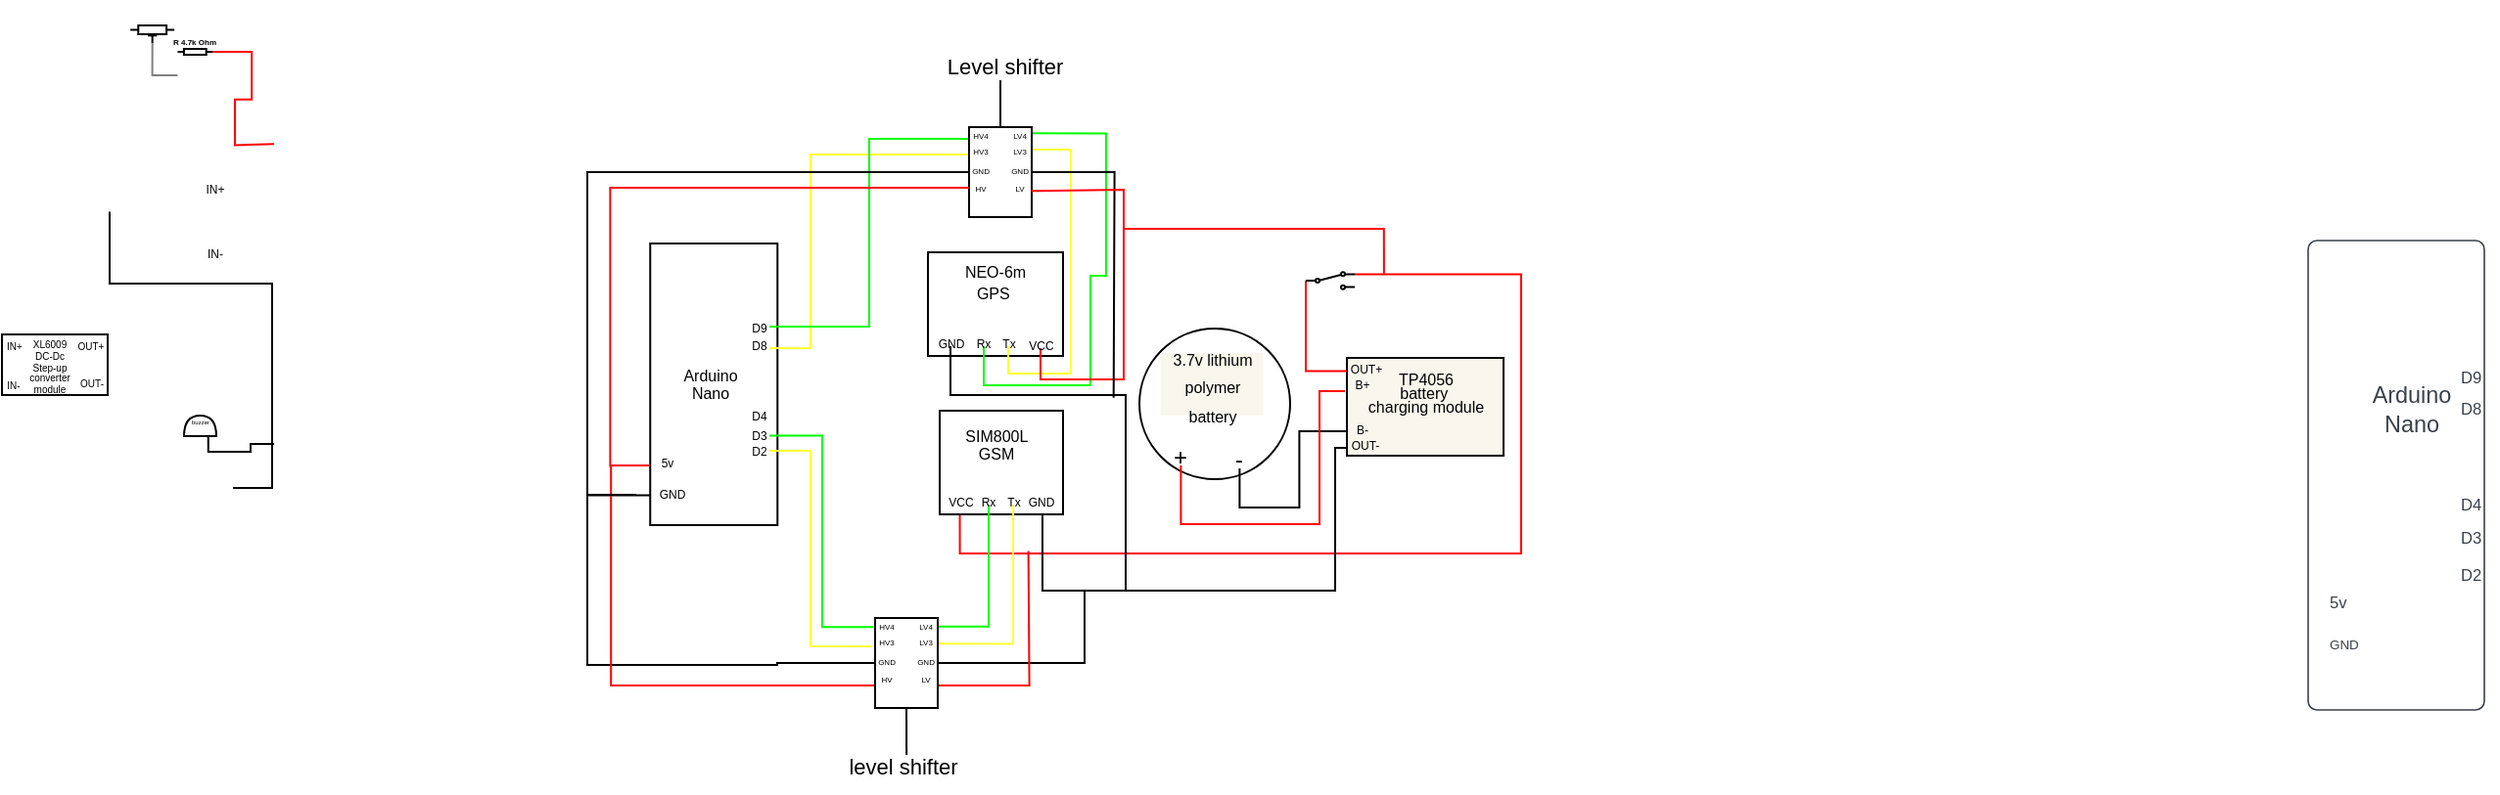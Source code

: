 <mxfile version="21.3.8" type="github" pages="2">
  <diagram name="Page-1" id="w3ou2ximmR7FDdTrQUAE">
    <mxGraphModel dx="1006" dy="354" grid="0" gridSize="10" guides="1" tooltips="1" connect="1" arrows="1" fold="1" page="0" pageScale="1" pageWidth="850" pageHeight="1100" background="#ffffff" math="0" shadow="0">
      <root>
        <mxCell id="0" />
        <mxCell id="1" parent="0" />
        <mxCell id="W1JwzDyjh-5Lb7JO-28k-3" value="" style="ellipse;whiteSpace=wrap;html=1;aspect=fixed;fillColor=#ffffff;strokeColor=#000000;" parent="1" vertex="1">
          <mxGeometry x="573" y="355" width="77" height="77" as="geometry" />
        </mxCell>
        <mxCell id="W1JwzDyjh-5Lb7JO-28k-4" value="&lt;font color=&quot;#000000&quot; style=&quot;font-size: 8px;&quot;&gt;3.7v lithium polymer battery&lt;/font&gt;" style="text;html=1;strokeColor=none;fillColor=#f9f7ed;align=center;verticalAlign=middle;whiteSpace=wrap;rounded=0;" parent="1" vertex="1">
          <mxGeometry x="583.75" y="367.5" width="52.5" height="32" as="geometry" />
        </mxCell>
        <mxCell id="W1JwzDyjh-5Lb7JO-28k-10" value="" style="rounded=0;whiteSpace=wrap;html=1;rotation=90;strokeColor=#000000;gradientColor=none;fillColor=#FFFFFF;" parent="1" vertex="1">
          <mxGeometry x="283.63" y="351" width="144" height="65" as="geometry" />
        </mxCell>
        <mxCell id="W1JwzDyjh-5Lb7JO-28k-14" style="edgeStyle=orthogonalEdgeStyle;rounded=0;orthogonalLoop=1;jettySize=auto;html=1;exitX=0.5;exitY=1;exitDx=0;exitDy=0;" parent="1" edge="1">
          <mxGeometry relative="1" as="geometry">
            <mxPoint x="455" y="350" as="sourcePoint" />
            <mxPoint x="455" y="350" as="targetPoint" />
          </mxGeometry>
        </mxCell>
        <mxCell id="W1JwzDyjh-5Lb7JO-28k-15" value="&lt;span style=&quot;background-color: rgb(255, 255, 255);&quot;&gt;&lt;br&gt;&lt;/span&gt;" style="rounded=0;whiteSpace=wrap;html=1;fillColor=#f9f7ed;strokeColor=#000000;" parent="1" vertex="1">
          <mxGeometry x="679" y="370" width="80" height="50" as="geometry" />
        </mxCell>
        <mxCell id="W1JwzDyjh-5Lb7JO-28k-19" value="" style="html=1;overflow=block;blockSpacing=1;whiteSpace=wrap;fontSize=13;spacing=3.8;strokeColor=#3a414a;strokeOpacity=100;rounded=1;absoluteArcSize=1;arcSize=9;strokeWidth=0.8;lucidId=OqS5bqNVhKmD;" parent="1" vertex="1">
          <mxGeometry x="1170" y="310" width="90" height="240" as="geometry" />
        </mxCell>
        <mxCell id="W1JwzDyjh-5Lb7JO-28k-20" value="Arduino&#xa;Nano" style="html=1;overflow=block;blockSpacing=1;whiteSpace=wrap;fontSize=11.7;fontColor=#3a414a;spacing=3.8;strokeOpacity=0;fillOpacity=0;rounded=1;absoluteArcSize=1;arcSize=9;fillColor=#ffffff;strokeWidth=0.8;lucidId=nbZ5cKQdmuqg;" parent="1" vertex="1">
          <mxGeometry x="1193" y="373" width="60" height="46" as="geometry" />
        </mxCell>
        <mxCell id="W1JwzDyjh-5Lb7JO-28k-21" value="GND" style="html=1;overflow=block;blockSpacing=1;whiteSpace=wrap;fontSize=6.7;fontColor=#3a414a;align=left;spacing=3.8;verticalAlign=top;strokeColor=none;fillOpacity=0;fillColor=#ffffff;strokeWidth=0;lucidId=scZ56mlb3IZD;" parent="1" vertex="1">
          <mxGeometry x="1178" y="510" width="22" height="15" as="geometry" />
        </mxCell>
        <mxCell id="W1JwzDyjh-5Lb7JO-28k-22" value="5v" style="html=1;overflow=block;blockSpacing=1;whiteSpace=wrap;fontSize=8.3;fontColor=#3a414a;align=left;spacing=3.8;verticalAlign=top;strokeColor=none;fillOpacity=0;fillColor=#ffffff;strokeWidth=0;lucidId=CcZ5YFzEqV34;" parent="1" vertex="1">
          <mxGeometry x="1178" y="488" width="22" height="17" as="geometry" />
        </mxCell>
        <mxCell id="W1JwzDyjh-5Lb7JO-28k-23" value="D2" style="html=1;overflow=block;blockSpacing=1;whiteSpace=wrap;fontSize=8.3;fontColor=#3a414a;align=left;spacing=3.8;verticalAlign=top;strokeColor=none;fillOpacity=0;fillColor=#ffffff;strokeWidth=0;lucidId=dv25vBCfU8yK;" parent="1" vertex="1">
          <mxGeometry x="1245" y="474" width="22" height="17" as="geometry" />
        </mxCell>
        <mxCell id="W1JwzDyjh-5Lb7JO-28k-24" value="D3" style="html=1;overflow=block;blockSpacing=1;whiteSpace=wrap;fontSize=8.3;fontColor=#3a414a;align=left;spacing=3.8;verticalAlign=top;strokeColor=none;fillOpacity=0;fillColor=#ffffff;strokeWidth=0;lucidId=mv25soP66xno;" parent="1" vertex="1">
          <mxGeometry x="1245" y="455" width="22" height="17" as="geometry" />
        </mxCell>
        <mxCell id="W1JwzDyjh-5Lb7JO-28k-25" value="D4" style="html=1;overflow=block;blockSpacing=1;whiteSpace=wrap;fontSize=8.3;fontColor=#3a414a;align=left;spacing=3.8;verticalAlign=top;strokeColor=none;fillOpacity=0;fillColor=#ffffff;strokeWidth=0;lucidId=tv25OOamlNCk;" parent="1" vertex="1">
          <mxGeometry x="1245" y="438" width="22" height="17" as="geometry" />
        </mxCell>
        <mxCell id="W1JwzDyjh-5Lb7JO-28k-26" value="D8" style="html=1;overflow=block;blockSpacing=1;whiteSpace=wrap;fontSize=8.3;fontColor=#3a414a;align=left;spacing=3.8;verticalAlign=top;strokeColor=none;fillOpacity=0;fillColor=#ffffff;strokeWidth=0;lucidId=Xv25m2dBFKM0;" parent="1" vertex="1">
          <mxGeometry x="1245" y="389" width="22" height="17" as="geometry" />
        </mxCell>
        <mxCell id="W1JwzDyjh-5Lb7JO-28k-27" value="D9" style="html=1;overflow=block;blockSpacing=1;whiteSpace=wrap;fontSize=8.3;fontColor=#3a414a;align=left;spacing=3.8;verticalAlign=top;strokeColor=none;fillOpacity=0;fillColor=#ffffff;strokeWidth=0;lucidId=4v25DSY~jh0V;" parent="1" vertex="1">
          <mxGeometry x="1245" y="373" width="22" height="17" as="geometry" />
        </mxCell>
        <mxCell id="W1JwzDyjh-5Lb7JO-28k-35" value="&lt;p style=&quot;line-height: 40%;&quot;&gt;&lt;font style=&quot;font-size: 8px;&quot;&gt;TP4056&lt;br&gt;battery&amp;nbsp;&lt;br&gt;charging module&lt;/font&gt;&lt;/p&gt;" style="text;html=1;strokeColor=none;fillColor=none;align=center;verticalAlign=middle;whiteSpace=wrap;rounded=0;" parent="1" vertex="1">
          <mxGeometry x="685.5" y="378" width="67" height="19" as="geometry" />
        </mxCell>
        <mxCell id="W1JwzDyjh-5Lb7JO-28k-36" style="edgeStyle=orthogonalEdgeStyle;rounded=0;orthogonalLoop=1;jettySize=auto;html=1;exitX=0.5;exitY=1;exitDx=0;exitDy=0;" parent="1" source="W1JwzDyjh-5Lb7JO-28k-35" target="W1JwzDyjh-5Lb7JO-28k-35" edge="1">
          <mxGeometry relative="1" as="geometry" />
        </mxCell>
        <mxCell id="W1JwzDyjh-5Lb7JO-28k-37" value="&lt;font style=&quot;font-size: 6px;&quot;&gt;B+&lt;/font&gt;" style="text;html=1;strokeColor=none;fillColor=none;align=center;verticalAlign=middle;whiteSpace=wrap;rounded=0;" parent="1" vertex="1">
          <mxGeometry x="679" y="379" width="16" height="5" as="geometry" />
        </mxCell>
        <mxCell id="W1JwzDyjh-5Lb7JO-28k-38" value="&lt;font style=&quot;font-size: 6px;&quot;&gt;B-&lt;/font&gt;" style="text;html=1;strokeColor=none;fillColor=none;align=center;verticalAlign=middle;whiteSpace=wrap;rounded=0;" parent="1" vertex="1">
          <mxGeometry x="681" y="401.75" width="12" height="6" as="geometry" />
        </mxCell>
        <mxCell id="rRu1KaiK5S_scD4Gt0w_-94" style="edgeStyle=orthogonalEdgeStyle;rounded=0;orthogonalLoop=1;jettySize=auto;html=1;entryX=0.163;entryY=0.996;entryDx=0;entryDy=0;entryPerimeter=0;endArrow=none;endFill=0;strokeColor=#FF0000;exitX=1;exitY=0.12;exitDx=0;exitDy=0;" edge="1" parent="1" source="rRu1KaiK5S_scD4Gt0w_-187" target="W1JwzDyjh-5Lb7JO-28k-62">
          <mxGeometry relative="1" as="geometry">
            <mxPoint x="667" y="371" as="sourcePoint" />
            <Array as="points">
              <mxPoint x="768" y="327" />
              <mxPoint x="768" y="470" />
              <mxPoint x="481" y="470" />
            </Array>
          </mxGeometry>
        </mxCell>
        <mxCell id="W1JwzDyjh-5Lb7JO-28k-39" value="&lt;font style=&quot;font-size: 6px;&quot;&gt;OUT+&lt;/font&gt;" style="text;html=1;strokeColor=none;fillColor=none;align=center;verticalAlign=middle;whiteSpace=wrap;rounded=0;" parent="1" vertex="1">
          <mxGeometry x="681" y="368" width="16" height="11" as="geometry" />
        </mxCell>
        <mxCell id="rRu1KaiK5S_scD4Gt0w_-95" style="edgeStyle=orthogonalEdgeStyle;rounded=0;orthogonalLoop=1;jettySize=auto;html=1;exitX=0;exitY=1;exitDx=0;exitDy=0;entryX=0.833;entryY=0.982;entryDx=0;entryDy=0;entryPerimeter=0;endArrow=none;endFill=0;" edge="1" parent="1" source="W1JwzDyjh-5Lb7JO-28k-40" target="W1JwzDyjh-5Lb7JO-28k-62">
          <mxGeometry relative="1" as="geometry">
            <Array as="points">
              <mxPoint x="673" y="416" />
              <mxPoint x="673" y="489" />
              <mxPoint x="524" y="489" />
            </Array>
          </mxGeometry>
        </mxCell>
        <mxCell id="W1JwzDyjh-5Lb7JO-28k-40" value="&lt;font style=&quot;font-size: 6px;&quot;&gt;OUT-&lt;/font&gt;" style="text;html=1;strokeColor=none;fillColor=none;align=center;verticalAlign=middle;whiteSpace=wrap;rounded=0;" parent="1" vertex="1">
          <mxGeometry x="679" y="410" width="19" height="6" as="geometry" />
        </mxCell>
        <mxCell id="W1JwzDyjh-5Lb7JO-28k-43" value="&lt;font style=&quot;font-size: 6px;&quot;&gt;IN+&lt;/font&gt;" style="text;html=1;strokeColor=none;fillColor=none;align=center;verticalAlign=middle;whiteSpace=wrap;rounded=0;" parent="1" vertex="1">
          <mxGeometry x="71" y="267" width="60" height="30" as="geometry" />
        </mxCell>
        <mxCell id="W1JwzDyjh-5Lb7JO-28k-44" value="&lt;font style=&quot;font-size: 6px;&quot;&gt;IN-&lt;/font&gt;" style="text;html=1;strokeColor=none;fillColor=none;align=center;verticalAlign=middle;whiteSpace=wrap;rounded=0;" parent="1" vertex="1">
          <mxGeometry x="71" y="300" width="60" height="30" as="geometry" />
        </mxCell>
        <mxCell id="rRu1KaiK5S_scD4Gt0w_-93" style="edgeStyle=orthogonalEdgeStyle;rounded=0;orthogonalLoop=1;jettySize=auto;html=1;exitX=0.5;exitY=1;exitDx=0;exitDy=0;entryX=0;entryY=0.75;entryDx=0;entryDy=0;endArrow=none;endFill=0;" edge="1" parent="1" source="W1JwzDyjh-5Lb7JO-28k-46" target="W1JwzDyjh-5Lb7JO-28k-15">
          <mxGeometry relative="1" as="geometry" />
        </mxCell>
        <mxCell id="W1JwzDyjh-5Lb7JO-28k-46" value="-" style="text;html=1;strokeColor=none;fillColor=none;align=center;verticalAlign=middle;whiteSpace=wrap;rounded=0;" parent="1" vertex="1">
          <mxGeometry x="618" y="417.5" width="12.37" height="9" as="geometry" />
        </mxCell>
        <mxCell id="rRu1KaiK5S_scD4Gt0w_-92" style="edgeStyle=orthogonalEdgeStyle;rounded=0;orthogonalLoop=1;jettySize=auto;html=1;exitX=0.5;exitY=1;exitDx=0;exitDy=0;endArrow=none;endFill=0;strokeColor=#FF0000;" edge="1" parent="1" source="W1JwzDyjh-5Lb7JO-28k-49">
          <mxGeometry relative="1" as="geometry">
            <mxPoint x="678" y="387" as="targetPoint" />
            <Array as="points">
              <mxPoint x="594" y="455" />
              <mxPoint x="665" y="455" />
              <mxPoint x="665" y="387" />
            </Array>
          </mxGeometry>
        </mxCell>
        <mxCell id="W1JwzDyjh-5Lb7JO-28k-49" value="+" style="text;html=1;strokeColor=none;fillColor=none;align=center;verticalAlign=middle;whiteSpace=wrap;rounded=0;" parent="1" vertex="1">
          <mxGeometry x="588" y="416" width="12.37" height="9" as="geometry" />
        </mxCell>
        <mxCell id="oKN5VsouLlYCjmqSgxn1-16" style="edgeStyle=orthogonalEdgeStyle;rounded=0;orthogonalLoop=1;jettySize=auto;html=1;exitX=0;exitY=0.5;exitDx=0;exitDy=0;entryX=1;entryY=0.5;entryDx=0;entryDy=0;entryPerimeter=0;strokeColor=#FF0000;endArrow=none;endFill=0;" parent="1" target="oKN5VsouLlYCjmqSgxn1-9" edge="1">
          <mxGeometry relative="1" as="geometry">
            <mxPoint x="131.0" y="260.66" as="sourcePoint" />
          </mxGeometry>
        </mxCell>
        <mxCell id="W1JwzDyjh-5Lb7JO-28k-62" value="" style="rounded=0;whiteSpace=wrap;html=1;" parent="1" vertex="1">
          <mxGeometry x="471" y="397" width="63" height="53" as="geometry" />
        </mxCell>
        <mxCell id="W1JwzDyjh-5Lb7JO-28k-63" value="&lt;p style=&quot;line-height: 60%;&quot;&gt;&lt;font style=&quot;font-size: 8px;&quot;&gt;SIM800L GSM&lt;/font&gt;&lt;/p&gt;" style="text;html=1;strokeColor=none;fillColor=none;align=center;verticalAlign=middle;whiteSpace=wrap;rounded=0;" parent="1" vertex="1">
          <mxGeometry x="483.5" y="406" width="32" height="16" as="geometry" />
        </mxCell>
        <mxCell id="W1JwzDyjh-5Lb7JO-28k-65" value="&lt;font style=&quot;font-size: 6px;&quot;&gt;VCC&lt;/font&gt;" style="text;html=1;strokeColor=none;fillColor=none;align=center;verticalAlign=middle;whiteSpace=wrap;rounded=0;" parent="1" vertex="1">
          <mxGeometry x="475" y="438" width="14" height="7" as="geometry" />
        </mxCell>
        <mxCell id="rRu1KaiK5S_scD4Gt0w_-88" style="edgeStyle=orthogonalEdgeStyle;rounded=0;orthogonalLoop=1;jettySize=auto;html=1;exitX=0.5;exitY=1;exitDx=0;exitDy=0;entryX=1.004;entryY=0.095;entryDx=0;entryDy=0;entryPerimeter=0;strokeColor=#00FF00;endArrow=none;endFill=0;" edge="1" parent="1" source="W1JwzDyjh-5Lb7JO-28k-66" target="rRu1KaiK5S_scD4Gt0w_-11">
          <mxGeometry relative="1" as="geometry" />
        </mxCell>
        <mxCell id="W1JwzDyjh-5Lb7JO-28k-66" value="&lt;font style=&quot;font-size: 6px;&quot;&gt;Rx&lt;/font&gt;" style="text;html=1;strokeColor=none;fillColor=none;align=center;verticalAlign=middle;whiteSpace=wrap;rounded=0;" parent="1" vertex="1">
          <mxGeometry x="489" y="438" width="14" height="7" as="geometry" />
        </mxCell>
        <mxCell id="rRu1KaiK5S_scD4Gt0w_-89" style="edgeStyle=orthogonalEdgeStyle;rounded=0;orthogonalLoop=1;jettySize=auto;html=1;exitX=0.5;exitY=1;exitDx=0;exitDy=0;entryX=0.996;entryY=0.286;entryDx=0;entryDy=0;entryPerimeter=0;strokeColor=#FFFF33;endArrow=none;endFill=0;" edge="1" parent="1" source="W1JwzDyjh-5Lb7JO-28k-67" target="rRu1KaiK5S_scD4Gt0w_-11">
          <mxGeometry relative="1" as="geometry" />
        </mxCell>
        <mxCell id="W1JwzDyjh-5Lb7JO-28k-67" value="&lt;font style=&quot;font-size: 6px;&quot;&gt;Tx&lt;/font&gt;" style="text;html=1;strokeColor=none;fillColor=none;align=center;verticalAlign=middle;whiteSpace=wrap;rounded=0;" parent="1" vertex="1">
          <mxGeometry x="501.5" y="438" width="14" height="7" as="geometry" />
        </mxCell>
        <mxCell id="W1JwzDyjh-5Lb7JO-28k-68" value="&lt;font style=&quot;font-size: 6px;&quot;&gt;GND&lt;/font&gt;" style="text;html=1;strokeColor=none;fillColor=none;align=center;verticalAlign=middle;whiteSpace=wrap;rounded=0;" parent="1" vertex="1">
          <mxGeometry x="515.5" y="438" width="14" height="7" as="geometry" />
        </mxCell>
        <mxCell id="W1JwzDyjh-5Lb7JO-28k-80" value="&lt;p style=&quot;line-height: 60%;&quot;&gt;&lt;font style=&quot;font-size: 8px;&quot;&gt;Arduino Nano&lt;/font&gt;&lt;/p&gt;" style="text;html=1;strokeColor=none;fillColor=none;align=center;verticalAlign=middle;whiteSpace=wrap;rounded=0;" parent="1" vertex="1">
          <mxGeometry x="341" y="372.25" width="25.5" height="22" as="geometry" />
        </mxCell>
        <mxCell id="W1JwzDyjh-5Lb7JO-28k-81" value="&lt;font style=&quot;font-size: 6px;&quot;&gt;5v&lt;/font&gt;" style="text;html=1;strokeColor=none;fillColor=none;align=center;verticalAlign=middle;whiteSpace=wrap;rounded=0;" parent="1" vertex="1">
          <mxGeometry x="326.5" y="419" width="10" height="6" as="geometry" />
        </mxCell>
        <mxCell id="W1JwzDyjh-5Lb7JO-28k-82" value="&lt;font style=&quot;font-size: 6px;&quot;&gt;GND&lt;/font&gt;" style="text;html=1;strokeColor=none;fillColor=none;align=center;verticalAlign=middle;whiteSpace=wrap;rounded=0;" parent="1" vertex="1">
          <mxGeometry x="326.5" y="435" width="14.5" height="6" as="geometry" />
        </mxCell>
        <mxCell id="rRu1KaiK5S_scD4Gt0w_-91" style="edgeStyle=orthogonalEdgeStyle;rounded=0;orthogonalLoop=1;jettySize=auto;html=1;exitX=1;exitY=0.75;exitDx=0;exitDy=0;entryX=-0.046;entryY=0.314;entryDx=0;entryDy=0;entryPerimeter=0;endArrow=none;endFill=0;strokeColor=#FFFF33;" edge="1" parent="1" source="W1JwzDyjh-5Lb7JO-28k-85" target="rRu1KaiK5S_scD4Gt0w_-11">
          <mxGeometry relative="1" as="geometry">
            <Array as="points">
              <mxPoint x="405" y="418" />
              <mxPoint x="405" y="517" />
            </Array>
          </mxGeometry>
        </mxCell>
        <mxCell id="W1JwzDyjh-5Lb7JO-28k-85" value="&lt;font style=&quot;font-size: 6px;&quot;&gt;D2&lt;/font&gt;" style="text;html=1;strokeColor=none;fillColor=none;align=center;verticalAlign=middle;whiteSpace=wrap;rounded=0;" parent="1" vertex="1">
          <mxGeometry x="374" y="413" width="10" height="6" as="geometry" />
        </mxCell>
        <mxCell id="rRu1KaiK5S_scD4Gt0w_-90" style="edgeStyle=orthogonalEdgeStyle;rounded=0;orthogonalLoop=1;jettySize=auto;html=1;exitX=1;exitY=0.75;exitDx=0;exitDy=0;entryX=-0.021;entryY=0.101;entryDx=0;entryDy=0;entryPerimeter=0;endArrow=none;endFill=0;strokeColor=#00FF00;" edge="1" parent="1" source="W1JwzDyjh-5Lb7JO-28k-86" target="rRu1KaiK5S_scD4Gt0w_-11">
          <mxGeometry relative="1" as="geometry" />
        </mxCell>
        <mxCell id="W1JwzDyjh-5Lb7JO-28k-86" value="&lt;font style=&quot;font-size: 6px;&quot;&gt;D3&lt;/font&gt;" style="text;html=1;strokeColor=none;fillColor=none;align=center;verticalAlign=middle;whiteSpace=wrap;rounded=0;" parent="1" vertex="1">
          <mxGeometry x="374" y="405.25" width="10" height="6" as="geometry" />
        </mxCell>
        <mxCell id="W1JwzDyjh-5Lb7JO-28k-87" value="&lt;font style=&quot;font-size: 6px;&quot;&gt;D4&lt;/font&gt;" style="text;html=1;strokeColor=none;fillColor=none;align=center;verticalAlign=middle;whiteSpace=wrap;rounded=0;" parent="1" vertex="1">
          <mxGeometry x="374" y="394.5" width="10" height="6" as="geometry" />
        </mxCell>
        <mxCell id="rRu1KaiK5S_scD4Gt0w_-135" style="edgeStyle=orthogonalEdgeStyle;rounded=0;orthogonalLoop=1;jettySize=auto;html=1;exitX=1;exitY=1;exitDx=0;exitDy=0;entryX=-0.003;entryY=0.296;entryDx=0;entryDy=0;endArrow=none;endFill=0;entryPerimeter=0;strokeColor=#FFFF33;" edge="1" parent="1" source="W1JwzDyjh-5Lb7JO-28k-88" target="rRu1KaiK5S_scD4Gt0w_-123">
          <mxGeometry relative="1" as="geometry">
            <mxPoint x="418" y="362" as="targetPoint" />
            <Array as="points">
              <mxPoint x="405" y="365" />
              <mxPoint x="405" y="266" />
              <mxPoint x="486" y="266" />
            </Array>
          </mxGeometry>
        </mxCell>
        <mxCell id="W1JwzDyjh-5Lb7JO-28k-88" value="&lt;font style=&quot;font-size: 6px;&quot;&gt;D8&lt;/font&gt;" style="text;html=1;strokeColor=none;fillColor=none;align=center;verticalAlign=middle;whiteSpace=wrap;rounded=0;" parent="1" vertex="1">
          <mxGeometry x="374" y="359" width="10" height="6" as="geometry" />
        </mxCell>
        <mxCell id="rRu1KaiK5S_scD4Gt0w_-134" style="edgeStyle=orthogonalEdgeStyle;rounded=0;orthogonalLoop=1;jettySize=auto;html=1;exitX=1;exitY=0.75;exitDx=0;exitDy=0;entryX=0.004;entryY=0.119;entryDx=0;entryDy=0;entryPerimeter=0;endArrow=none;endFill=0;strokeColor=#00FF00;" edge="1" parent="1" source="W1JwzDyjh-5Lb7JO-28k-89" target="rRu1KaiK5S_scD4Gt0w_-123">
          <mxGeometry relative="1" as="geometry">
            <Array as="points">
              <mxPoint x="435" y="354" />
              <mxPoint x="435" y="258" />
              <mxPoint x="486" y="258" />
            </Array>
          </mxGeometry>
        </mxCell>
        <mxCell id="W1JwzDyjh-5Lb7JO-28k-89" value="&lt;font style=&quot;font-size: 6px;&quot;&gt;D9&lt;/font&gt;" style="text;html=1;strokeColor=none;fillColor=none;align=center;verticalAlign=middle;whiteSpace=wrap;rounded=0;" parent="1" vertex="1">
          <mxGeometry x="374" y="349.5" width="10" height="6" as="geometry" />
        </mxCell>
        <mxCell id="W1JwzDyjh-5Lb7JO-28k-104" value="" style="rounded=0;whiteSpace=wrap;html=1;" parent="1" vertex="1">
          <mxGeometry x="465" y="316" width="69" height="53" as="geometry" />
        </mxCell>
        <mxCell id="W1JwzDyjh-5Lb7JO-28k-105" value="&lt;p style=&quot;line-height: 70%;&quot;&gt;&lt;font style=&quot;font-size: 8px;&quot;&gt;NEO-6m GPS&amp;nbsp;&lt;/font&gt;&lt;/p&gt;" style="text;html=1;strokeColor=none;fillColor=none;align=center;verticalAlign=middle;whiteSpace=wrap;rounded=0;" parent="1" vertex="1">
          <mxGeometry x="480" y="322" width="39" height="17" as="geometry" />
        </mxCell>
        <mxCell id="rRu1KaiK5S_scD4Gt0w_-132" style="edgeStyle=orthogonalEdgeStyle;rounded=0;orthogonalLoop=1;jettySize=auto;html=1;exitX=0.5;exitY=1;exitDx=0;exitDy=0;entryX=0.964;entryY=0.069;entryDx=0;entryDy=0;entryPerimeter=0;endArrow=none;endFill=0;strokeColor=#00FF00;" edge="1" parent="1" source="W1JwzDyjh-5Lb7JO-28k-109" target="rRu1KaiK5S_scD4Gt0w_-123">
          <mxGeometry relative="1" as="geometry">
            <mxPoint x="521" y="261" as="targetPoint" />
            <Array as="points">
              <mxPoint x="494" y="384" />
              <mxPoint x="548" y="384" />
              <mxPoint x="548" y="328" />
              <mxPoint x="556" y="328" />
              <mxPoint x="556" y="255" />
            </Array>
          </mxGeometry>
        </mxCell>
        <mxCell id="W1JwzDyjh-5Lb7JO-28k-109" value="&lt;font style=&quot;font-size: 6px;&quot;&gt;Rx&lt;/font&gt;" style="text;html=1;strokeColor=none;fillColor=none;align=center;verticalAlign=middle;whiteSpace=wrap;rounded=0;" parent="1" vertex="1">
          <mxGeometry x="489" y="358" width="9" height="6" as="geometry" />
        </mxCell>
        <mxCell id="rRu1KaiK5S_scD4Gt0w_-133" style="edgeStyle=orthogonalEdgeStyle;rounded=0;orthogonalLoop=1;jettySize=auto;html=1;exitX=0.5;exitY=1;exitDx=0;exitDy=0;entryX=1;entryY=0.25;entryDx=0;entryDy=0;endArrow=none;endFill=0;strokeColor=#FFFF33;" edge="1" parent="1" source="W1JwzDyjh-5Lb7JO-28k-111" target="rRu1KaiK5S_scD4Gt0w_-123">
          <mxGeometry relative="1" as="geometry">
            <Array as="points">
              <mxPoint x="506" y="378" />
              <mxPoint x="538" y="378" />
              <mxPoint x="538" y="264" />
            </Array>
          </mxGeometry>
        </mxCell>
        <mxCell id="W1JwzDyjh-5Lb7JO-28k-111" value="&lt;font style=&quot;font-size: 6px;&quot;&gt;Tx&lt;/font&gt;" style="text;html=1;strokeColor=none;fillColor=none;align=center;verticalAlign=middle;whiteSpace=wrap;rounded=0;" parent="1" vertex="1">
          <mxGeometry x="501.5" y="358" width="9" height="6" as="geometry" />
        </mxCell>
        <mxCell id="rRu1KaiK5S_scD4Gt0w_-199" style="edgeStyle=orthogonalEdgeStyle;rounded=0;orthogonalLoop=1;jettySize=auto;html=1;exitX=0.5;exitY=1;exitDx=0;exitDy=0;endArrow=none;endFill=0;" edge="1" parent="1" source="W1JwzDyjh-5Lb7JO-28k-114">
          <mxGeometry relative="1" as="geometry">
            <mxPoint x="560" y="489" as="targetPoint" />
            <Array as="points">
              <mxPoint x="477" y="389" />
              <mxPoint x="566" y="389" />
              <mxPoint x="566" y="489" />
            </Array>
          </mxGeometry>
        </mxCell>
        <mxCell id="W1JwzDyjh-5Lb7JO-28k-114" value="&lt;font style=&quot;font-size: 6px;&quot;&gt;GND&lt;/font&gt;" style="text;html=1;strokeColor=none;fillColor=none;align=center;verticalAlign=middle;whiteSpace=wrap;rounded=0;" parent="1" vertex="1">
          <mxGeometry x="469.5" y="357" width="14" height="7" as="geometry" />
        </mxCell>
        <mxCell id="rRu1KaiK5S_scD4Gt0w_-201" style="edgeStyle=orthogonalEdgeStyle;rounded=0;orthogonalLoop=1;jettySize=auto;html=1;exitX=0.5;exitY=1;exitDx=0;exitDy=0;endArrow=none;endFill=0;strokeColor=#FF0000;" edge="1" parent="1" source="W1JwzDyjh-5Lb7JO-28k-115">
          <mxGeometry relative="1" as="geometry">
            <mxPoint x="697.938" y="326.864" as="targetPoint" />
            <Array as="points">
              <mxPoint x="523" y="381" />
              <mxPoint x="565" y="381" />
              <mxPoint x="565" y="304" />
              <mxPoint x="698" y="304" />
            </Array>
          </mxGeometry>
        </mxCell>
        <mxCell id="W1JwzDyjh-5Lb7JO-28k-115" value="&lt;font style=&quot;font-size: 6px;&quot;&gt;VCC&lt;/font&gt;" style="text;html=1;strokeColor=none;fillColor=none;align=center;verticalAlign=middle;whiteSpace=wrap;rounded=0;" parent="1" vertex="1">
          <mxGeometry x="515.5" y="358" width="14" height="7" as="geometry" />
        </mxCell>
        <mxCell id="W1JwzDyjh-5Lb7JO-28k-126" value="" style="shape=or;whiteSpace=wrap;html=1;rotation=-90;" parent="1" vertex="1">
          <mxGeometry x="88" y="396.5" width="10.5" height="16.5" as="geometry" />
        </mxCell>
        <mxCell id="RSaB5xHmMBpHj-FJSOeQ-9" style="edgeStyle=orthogonalEdgeStyle;rounded=0;orthogonalLoop=1;jettySize=auto;html=1;exitX=0;exitY=0.75;exitDx=0;exitDy=0;exitPerimeter=0;endArrow=none;endFill=0;" parent="1" source="W1JwzDyjh-5Lb7JO-28k-126" edge="1">
          <mxGeometry relative="1" as="geometry">
            <mxPoint x="129.993" y="414.088" as="targetPoint" />
            <Array as="points">
              <mxPoint x="97" y="418" />
              <mxPoint x="119" y="418" />
              <mxPoint x="119" y="414" />
              <mxPoint x="131" y="414" />
            </Array>
          </mxGeometry>
        </mxCell>
        <mxCell id="W1JwzDyjh-5Lb7JO-28k-166" value="&lt;font style=&quot;font-size: 3px;&quot;&gt;buzzer&lt;/font&gt;" style="text;html=1;strokeColor=none;fillColor=none;align=center;verticalAlign=middle;whiteSpace=wrap;rounded=0;" parent="1" vertex="1">
          <mxGeometry x="81.75" y="394.25" width="23" height="11" as="geometry" />
        </mxCell>
        <mxCell id="oKN5VsouLlYCjmqSgxn1-15" style="edgeStyle=orthogonalEdgeStyle;rounded=0;orthogonalLoop=1;jettySize=auto;html=1;exitX=0.5;exitY=1;exitDx=0;exitDy=0;exitPerimeter=0;endArrow=none;endFill=0;strokeColor=#808080;" parent="1" source="oKN5VsouLlYCjmqSgxn1-4" edge="1">
          <mxGeometry relative="1" as="geometry">
            <mxPoint x="81.707" y="225.529" as="targetPoint" />
            <Array as="points">
              <mxPoint x="69" y="226" />
            </Array>
          </mxGeometry>
        </mxCell>
        <mxCell id="oKN5VsouLlYCjmqSgxn1-4" value="" style="pointerEvents=1;verticalLabelPosition=bottom;shadow=0;dashed=0;align=center;html=1;verticalAlign=top;shape=mxgraph.electrical.resistors.trimmer_pot_1;" parent="1" vertex="1">
          <mxGeometry x="57.59" y="200" width="22.5" height="9" as="geometry" />
        </mxCell>
        <mxCell id="RSaB5xHmMBpHj-FJSOeQ-5" style="edgeStyle=orthogonalEdgeStyle;rounded=0;orthogonalLoop=1;jettySize=auto;html=1;exitX=1;exitY=0.5;exitDx=0;exitDy=0;exitPerimeter=0;endArrow=none;endFill=0;" parent="1" edge="1">
          <mxGeometry relative="1" as="geometry">
            <mxPoint x="47" y="295.2" as="targetPoint" />
            <mxPoint x="110.09" y="436.5" as="sourcePoint" />
            <Array as="points">
              <mxPoint x="130" y="437" />
              <mxPoint x="130" y="332" />
              <mxPoint x="47" y="332" />
            </Array>
          </mxGeometry>
        </mxCell>
        <mxCell id="oKN5VsouLlYCjmqSgxn1-9" value="" style="pointerEvents=1;verticalLabelPosition=bottom;shadow=0;dashed=0;align=center;html=1;verticalAlign=top;shape=mxgraph.electrical.resistors.resistor_1;" parent="1" vertex="1">
          <mxGeometry x="81.75" y="212" width="17.81" height="3" as="geometry" />
        </mxCell>
        <mxCell id="RSaB5xHmMBpHj-FJSOeQ-11" value="&lt;font style=&quot;font-size: 4px;&quot;&gt;R 4.7k Ohm&lt;/font&gt;" style="text;strokeColor=none;fillColor=none;html=1;fontSize=24;fontStyle=1;verticalAlign=middle;align=center;" parent="1" vertex="1">
          <mxGeometry x="81.22" y="198" width="18.34" height="8" as="geometry" />
        </mxCell>
        <mxCell id="rRu1KaiK5S_scD4Gt0w_-188" style="edgeStyle=orthogonalEdgeStyle;rounded=0;orthogonalLoop=1;jettySize=auto;html=1;exitX=1;exitY=0.5;exitDx=0;exitDy=0;endArrow=none;endFill=0;" edge="1" parent="1" source="rRu1KaiK5S_scD4Gt0w_-11">
          <mxGeometry relative="1" as="geometry">
            <mxPoint x="558" y="489" as="targetPoint" />
            <Array as="points">
              <mxPoint x="545" y="526" />
              <mxPoint x="545" y="489" />
            </Array>
          </mxGeometry>
        </mxCell>
        <mxCell id="rRu1KaiK5S_scD4Gt0w_-189" style="edgeStyle=orthogonalEdgeStyle;rounded=0;orthogonalLoop=1;jettySize=auto;html=1;exitX=0;exitY=0.5;exitDx=0;exitDy=0;endArrow=none;endFill=0;entryX=0.894;entryY=1.002;entryDx=0;entryDy=0;entryPerimeter=0;" edge="1" parent="1" source="rRu1KaiK5S_scD4Gt0w_-11" target="W1JwzDyjh-5Lb7JO-28k-10">
          <mxGeometry relative="1" as="geometry">
            <mxPoint x="314.753" y="440.17" as="targetPoint" />
            <Array as="points">
              <mxPoint x="388" y="526" />
              <mxPoint x="291" y="527" />
              <mxPoint x="291" y="440" />
            </Array>
          </mxGeometry>
        </mxCell>
        <mxCell id="rRu1KaiK5S_scD4Gt0w_-204" style="edgeStyle=orthogonalEdgeStyle;rounded=0;orthogonalLoop=1;jettySize=auto;html=1;exitX=1;exitY=0.75;exitDx=0;exitDy=0;endArrow=none;endFill=0;strokeColor=#FF0000;" edge="1" parent="1" source="rRu1KaiK5S_scD4Gt0w_-11">
          <mxGeometry relative="1" as="geometry">
            <mxPoint x="516.298" y="468.769" as="targetPoint" />
          </mxGeometry>
        </mxCell>
        <mxCell id="rRu1KaiK5S_scD4Gt0w_-205" style="edgeStyle=orthogonalEdgeStyle;rounded=0;orthogonalLoop=1;jettySize=auto;html=1;exitX=0;exitY=0.75;exitDx=0;exitDy=0;entryX=0.788;entryY=1.002;entryDx=0;entryDy=0;entryPerimeter=0;strokeColor=#FF0000;endArrow=none;endFill=0;" edge="1" parent="1" source="rRu1KaiK5S_scD4Gt0w_-11" target="W1JwzDyjh-5Lb7JO-28k-10">
          <mxGeometry relative="1" as="geometry">
            <mxPoint x="230.742" y="447.155" as="targetPoint" />
          </mxGeometry>
        </mxCell>
        <mxCell id="rRu1KaiK5S_scD4Gt0w_-210" style="edgeStyle=orthogonalEdgeStyle;rounded=0;orthogonalLoop=1;jettySize=auto;html=1;exitX=0.5;exitY=1;exitDx=0;exitDy=0;" edge="1" parent="1" source="rRu1KaiK5S_scD4Gt0w_-11">
          <mxGeometry relative="1" as="geometry">
            <mxPoint x="454.083" y="583.931" as="targetPoint" />
          </mxGeometry>
        </mxCell>
        <mxCell id="rRu1KaiK5S_scD4Gt0w_-211" value="level shifter" style="edgeLabel;html=1;align=center;verticalAlign=middle;resizable=0;points=[];" vertex="1" connectable="0" parent="rRu1KaiK5S_scD4Gt0w_-210">
          <mxGeometry x="0.721" y="-2" relative="1" as="geometry">
            <mxPoint as="offset" />
          </mxGeometry>
        </mxCell>
        <mxCell id="rRu1KaiK5S_scD4Gt0w_-11" value="" style="rounded=0;whiteSpace=wrap;html=1;" vertex="1" parent="1">
          <mxGeometry x="438" y="503" width="32" height="46" as="geometry" />
        </mxCell>
        <mxCell id="rRu1KaiK5S_scD4Gt0w_-12" value="&lt;font style=&quot;font-size: 4px;&quot;&gt;GND&lt;/font&gt;" style="text;html=1;strokeColor=none;fillColor=none;align=center;verticalAlign=middle;whiteSpace=wrap;rounded=0;" vertex="1" parent="1">
          <mxGeometry x="464" y="523" as="geometry" />
        </mxCell>
        <mxCell id="rRu1KaiK5S_scD4Gt0w_-13" value="&lt;font style=&quot;font-size: 4px;&quot;&gt;LV3&lt;/font&gt;" style="text;html=1;strokeColor=none;fillColor=none;align=center;verticalAlign=middle;whiteSpace=wrap;rounded=0;" vertex="1" parent="1">
          <mxGeometry x="464" y="513" as="geometry" />
        </mxCell>
        <mxCell id="rRu1KaiK5S_scD4Gt0w_-14" value="&lt;font style=&quot;font-size: 4px;&quot;&gt;LV4&lt;/font&gt;" style="text;html=1;strokeColor=none;fillColor=none;align=center;verticalAlign=middle;whiteSpace=wrap;rounded=0;" vertex="1" parent="1">
          <mxGeometry x="464" y="505" as="geometry" />
        </mxCell>
        <mxCell id="rRu1KaiK5S_scD4Gt0w_-15" value="&lt;font style=&quot;font-size: 4px;&quot;&gt;LV&lt;/font&gt;" style="text;html=1;strokeColor=none;fillColor=none;align=center;verticalAlign=middle;whiteSpace=wrap;rounded=0;" vertex="1" parent="1">
          <mxGeometry x="464" y="532" as="geometry" />
        </mxCell>
        <mxCell id="rRu1KaiK5S_scD4Gt0w_-83" value="&lt;font style=&quot;font-size: 4px;&quot;&gt;HV4&lt;/font&gt;" style="text;html=1;strokeColor=none;fillColor=none;align=center;verticalAlign=middle;whiteSpace=wrap;rounded=0;" vertex="1" parent="1">
          <mxGeometry x="444" y="505" as="geometry" />
        </mxCell>
        <mxCell id="rRu1KaiK5S_scD4Gt0w_-84" value="&lt;font style=&quot;font-size: 4px;&quot;&gt;HV3&lt;/font&gt;" style="text;html=1;strokeColor=none;fillColor=none;align=center;verticalAlign=middle;whiteSpace=wrap;rounded=0;" vertex="1" parent="1">
          <mxGeometry x="444" y="513" as="geometry" />
        </mxCell>
        <mxCell id="rRu1KaiK5S_scD4Gt0w_-85" value="&lt;font style=&quot;font-size: 4px;&quot;&gt;GND&lt;/font&gt;" style="text;html=1;strokeColor=none;fillColor=none;align=center;verticalAlign=middle;whiteSpace=wrap;rounded=0;" vertex="1" parent="1">
          <mxGeometry x="444" y="523" as="geometry" />
        </mxCell>
        <mxCell id="rRu1KaiK5S_scD4Gt0w_-86" value="&lt;font style=&quot;font-size: 4px;&quot;&gt;HV&lt;/font&gt;" style="text;html=1;strokeColor=none;fillColor=none;align=center;verticalAlign=middle;whiteSpace=wrap;rounded=0;" vertex="1" parent="1">
          <mxGeometry x="444" y="532" as="geometry" />
        </mxCell>
        <mxCell id="rRu1KaiK5S_scD4Gt0w_-200" style="edgeStyle=orthogonalEdgeStyle;rounded=0;orthogonalLoop=1;jettySize=auto;html=1;exitX=1;exitY=0.5;exitDx=0;exitDy=0;endArrow=none;endFill=0;" edge="1" parent="1" source="rRu1KaiK5S_scD4Gt0w_-123">
          <mxGeometry relative="1" as="geometry">
            <mxPoint x="559.843" y="390.356" as="targetPoint" />
          </mxGeometry>
        </mxCell>
        <mxCell id="rRu1KaiK5S_scD4Gt0w_-208" style="edgeStyle=orthogonalEdgeStyle;rounded=0;orthogonalLoop=1;jettySize=auto;html=1;exitX=0;exitY=0.5;exitDx=0;exitDy=0;endArrow=none;endFill=0;" edge="1" parent="1" source="rRu1KaiK5S_scD4Gt0w_-123">
          <mxGeometry relative="1" as="geometry">
            <mxPoint x="316" y="440" as="targetPoint" />
            <Array as="points">
              <mxPoint x="291" y="275" />
              <mxPoint x="291" y="440" />
            </Array>
          </mxGeometry>
        </mxCell>
        <mxCell id="rRu1KaiK5S_scD4Gt0w_-212" style="edgeStyle=orthogonalEdgeStyle;rounded=0;orthogonalLoop=1;jettySize=auto;html=1;exitX=0.5;exitY=0;exitDx=0;exitDy=0;" edge="1" parent="1" source="rRu1KaiK5S_scD4Gt0w_-123">
          <mxGeometry relative="1" as="geometry">
            <mxPoint x="502" y="215.382" as="targetPoint" />
          </mxGeometry>
        </mxCell>
        <mxCell id="rRu1KaiK5S_scD4Gt0w_-214" value="Level shifter" style="edgeLabel;html=1;align=center;verticalAlign=middle;resizable=0;points=[];" vertex="1" connectable="0" parent="rRu1KaiK5S_scD4Gt0w_-212">
          <mxGeometry x="0.685" y="-2" relative="1" as="geometry">
            <mxPoint as="offset" />
          </mxGeometry>
        </mxCell>
        <mxCell id="rRu1KaiK5S_scD4Gt0w_-123" value="" style="rounded=0;whiteSpace=wrap;html=1;" vertex="1" parent="1">
          <mxGeometry x="486" y="252" width="32" height="46" as="geometry" />
        </mxCell>
        <mxCell id="rRu1KaiK5S_scD4Gt0w_-124" value="&lt;font style=&quot;font-size: 4px;&quot;&gt;GND&lt;/font&gt;" style="text;html=1;strokeColor=none;fillColor=none;align=center;verticalAlign=middle;whiteSpace=wrap;rounded=0;" vertex="1" parent="1">
          <mxGeometry x="512" y="272" as="geometry" />
        </mxCell>
        <mxCell id="rRu1KaiK5S_scD4Gt0w_-125" value="&lt;font style=&quot;font-size: 4px;&quot;&gt;LV3&lt;/font&gt;" style="text;html=1;strokeColor=none;fillColor=none;align=center;verticalAlign=middle;whiteSpace=wrap;rounded=0;" vertex="1" parent="1">
          <mxGeometry x="512" y="262" as="geometry" />
        </mxCell>
        <mxCell id="rRu1KaiK5S_scD4Gt0w_-126" value="&lt;font style=&quot;font-size: 4px;&quot;&gt;LV4&lt;/font&gt;" style="text;html=1;strokeColor=none;fillColor=none;align=center;verticalAlign=middle;whiteSpace=wrap;rounded=0;" vertex="1" parent="1">
          <mxGeometry x="512" y="254" as="geometry" />
        </mxCell>
        <mxCell id="rRu1KaiK5S_scD4Gt0w_-202" style="edgeStyle=orthogonalEdgeStyle;rounded=0;orthogonalLoop=1;jettySize=auto;html=1;endArrow=none;endFill=0;exitX=0.992;exitY=0.708;exitDx=0;exitDy=0;exitPerimeter=0;strokeColor=#FF0000;" edge="1" parent="1" source="rRu1KaiK5S_scD4Gt0w_-123">
          <mxGeometry relative="1" as="geometry">
            <mxPoint x="565" y="305" as="targetPoint" />
            <mxPoint x="525" y="280" as="sourcePoint" />
            <Array as="points">
              <mxPoint x="521" y="285" />
              <mxPoint x="565" y="284" />
            </Array>
          </mxGeometry>
        </mxCell>
        <mxCell id="rRu1KaiK5S_scD4Gt0w_-127" value="&lt;font style=&quot;font-size: 4px;&quot;&gt;LV&lt;/font&gt;" style="text;html=1;strokeColor=none;fillColor=none;align=center;verticalAlign=middle;whiteSpace=wrap;rounded=0;" vertex="1" parent="1">
          <mxGeometry x="512" y="281" as="geometry" />
        </mxCell>
        <mxCell id="rRu1KaiK5S_scD4Gt0w_-128" value="&lt;font style=&quot;font-size: 4px;&quot;&gt;HV4&lt;/font&gt;" style="text;html=1;strokeColor=none;fillColor=none;align=center;verticalAlign=middle;whiteSpace=wrap;rounded=0;" vertex="1" parent="1">
          <mxGeometry x="492" y="254" as="geometry" />
        </mxCell>
        <mxCell id="rRu1KaiK5S_scD4Gt0w_-129" value="&lt;font style=&quot;font-size: 4px;&quot;&gt;HV3&lt;/font&gt;" style="text;html=1;strokeColor=none;fillColor=none;align=center;verticalAlign=middle;whiteSpace=wrap;rounded=0;" vertex="1" parent="1">
          <mxGeometry x="492" y="262" as="geometry" />
        </mxCell>
        <mxCell id="rRu1KaiK5S_scD4Gt0w_-130" value="&lt;font style=&quot;font-size: 4px;&quot;&gt;GND&lt;/font&gt;" style="text;html=1;strokeColor=none;fillColor=none;align=center;verticalAlign=middle;whiteSpace=wrap;rounded=0;" vertex="1" parent="1">
          <mxGeometry x="492" y="272" as="geometry" />
        </mxCell>
        <mxCell id="rRu1KaiK5S_scD4Gt0w_-207" style="edgeStyle=orthogonalEdgeStyle;rounded=0;orthogonalLoop=1;jettySize=auto;html=1;endArrow=none;endFill=0;strokeColor=#FF0000;" edge="1" parent="1">
          <mxGeometry relative="1" as="geometry">
            <mxPoint x="302.7" y="425.806" as="targetPoint" />
            <mxPoint x="486" y="283" as="sourcePoint" />
            <Array as="points">
              <mxPoint x="303" y="283" />
            </Array>
          </mxGeometry>
        </mxCell>
        <mxCell id="rRu1KaiK5S_scD4Gt0w_-131" value="&lt;font style=&quot;font-size: 4px;&quot;&gt;HV&lt;/font&gt;" style="text;html=1;strokeColor=none;fillColor=none;align=center;verticalAlign=middle;whiteSpace=wrap;rounded=0;" vertex="1" parent="1">
          <mxGeometry x="492" y="281" as="geometry" />
        </mxCell>
        <mxCell id="rRu1KaiK5S_scD4Gt0w_-190" style="edgeStyle=orthogonalEdgeStyle;rounded=0;orthogonalLoop=1;jettySize=auto;html=1;exitX=0;exitY=0.5;exitDx=0;exitDy=0;entryX=0.002;entryY=-0.44;entryDx=0;entryDy=0;entryPerimeter=0;endArrow=none;endFill=0;strokeColor=#FF0000;" edge="1" parent="1" source="rRu1KaiK5S_scD4Gt0w_-187" target="W1JwzDyjh-5Lb7JO-28k-37">
          <mxGeometry relative="1" as="geometry">
            <Array as="points">
              <mxPoint x="658" y="347" />
              <mxPoint x="658" y="377" />
            </Array>
          </mxGeometry>
        </mxCell>
        <mxCell id="rRu1KaiK5S_scD4Gt0w_-187" value="" style="html=1;shape=mxgraph.electrical.electro-mechanical.twoWaySwitch;aspect=fixed;elSwitchState=2;" vertex="1" parent="1">
          <mxGeometry x="658" y="326.17" width="25" height="8.67" as="geometry" />
        </mxCell>
        <mxCell id="rRu1KaiK5S_scD4Gt0w_-192" value="" style="rounded=0;whiteSpace=wrap;html=1;" vertex="1" parent="1">
          <mxGeometry x="-8" y="358" width="54" height="31" as="geometry" />
        </mxCell>
        <mxCell id="rRu1KaiK5S_scD4Gt0w_-193" value="&lt;p style=&quot;line-height: 32%;&quot;&gt;&lt;font style=&quot;font-size: 5px;&quot;&gt;XL6009 DC-Dc Step-up converter module&lt;/font&gt;&lt;/p&gt;" style="text;html=1;strokeColor=none;fillColor=none;align=center;verticalAlign=middle;whiteSpace=wrap;rounded=0;" vertex="1" parent="1">
          <mxGeometry x="2.5" y="369.75" width="26.5" height="8.25" as="geometry" />
        </mxCell>
        <mxCell id="rRu1KaiK5S_scD4Gt0w_-194" value="&lt;font style=&quot;font-size: 5px;&quot;&gt;OUT+&lt;/font&gt;" style="text;html=1;strokeColor=none;fillColor=none;align=center;verticalAlign=middle;whiteSpace=wrap;rounded=0;" vertex="1" parent="1">
          <mxGeometry x="29" y="358" width="17" height="7" as="geometry" />
        </mxCell>
        <mxCell id="rRu1KaiK5S_scD4Gt0w_-195" value="&lt;font style=&quot;font-size: 5px;&quot;&gt;&lt;font style=&quot;&quot;&gt;OUT&lt;/font&gt;-&lt;/font&gt;" style="text;html=1;strokeColor=none;fillColor=none;align=center;verticalAlign=middle;whiteSpace=wrap;rounded=0;" vertex="1" parent="1">
          <mxGeometry x="32.5" y="378" width="10" height="6" as="geometry" />
        </mxCell>
        <mxCell id="rRu1KaiK5S_scD4Gt0w_-196" value="&lt;font style=&quot;font-size: 5px;&quot;&gt;IN+&lt;/font&gt;" style="text;html=1;strokeColor=none;fillColor=none;align=center;verticalAlign=middle;whiteSpace=wrap;rounded=0;" vertex="1" parent="1">
          <mxGeometry x="-6" y="359" width="9" height="5" as="geometry" />
        </mxCell>
        <mxCell id="rRu1KaiK5S_scD4Gt0w_-197" value="&lt;font style=&quot;font-size: 5px;&quot;&gt;IN-&lt;/font&gt;" style="text;html=1;strokeColor=none;fillColor=none;align=center;verticalAlign=middle;whiteSpace=wrap;rounded=0;" vertex="1" parent="1">
          <mxGeometry x="-7" y="380" width="10" height="3" as="geometry" />
        </mxCell>
      </root>
    </mxGraphModel>
  </diagram>
  <diagram id="cIE382wmbr7k1JI1kIFw" name="Page-2">
    <mxGraphModel dx="1671" dy="732" grid="1" gridSize="10" guides="1" tooltips="1" connect="1" arrows="1" fold="1" page="1" pageScale="1" pageWidth="850" pageHeight="1100" math="0" shadow="0">
      <root>
        <mxCell id="0" />
        <mxCell id="1" parent="0" />
      </root>
    </mxGraphModel>
  </diagram>
</mxfile>
